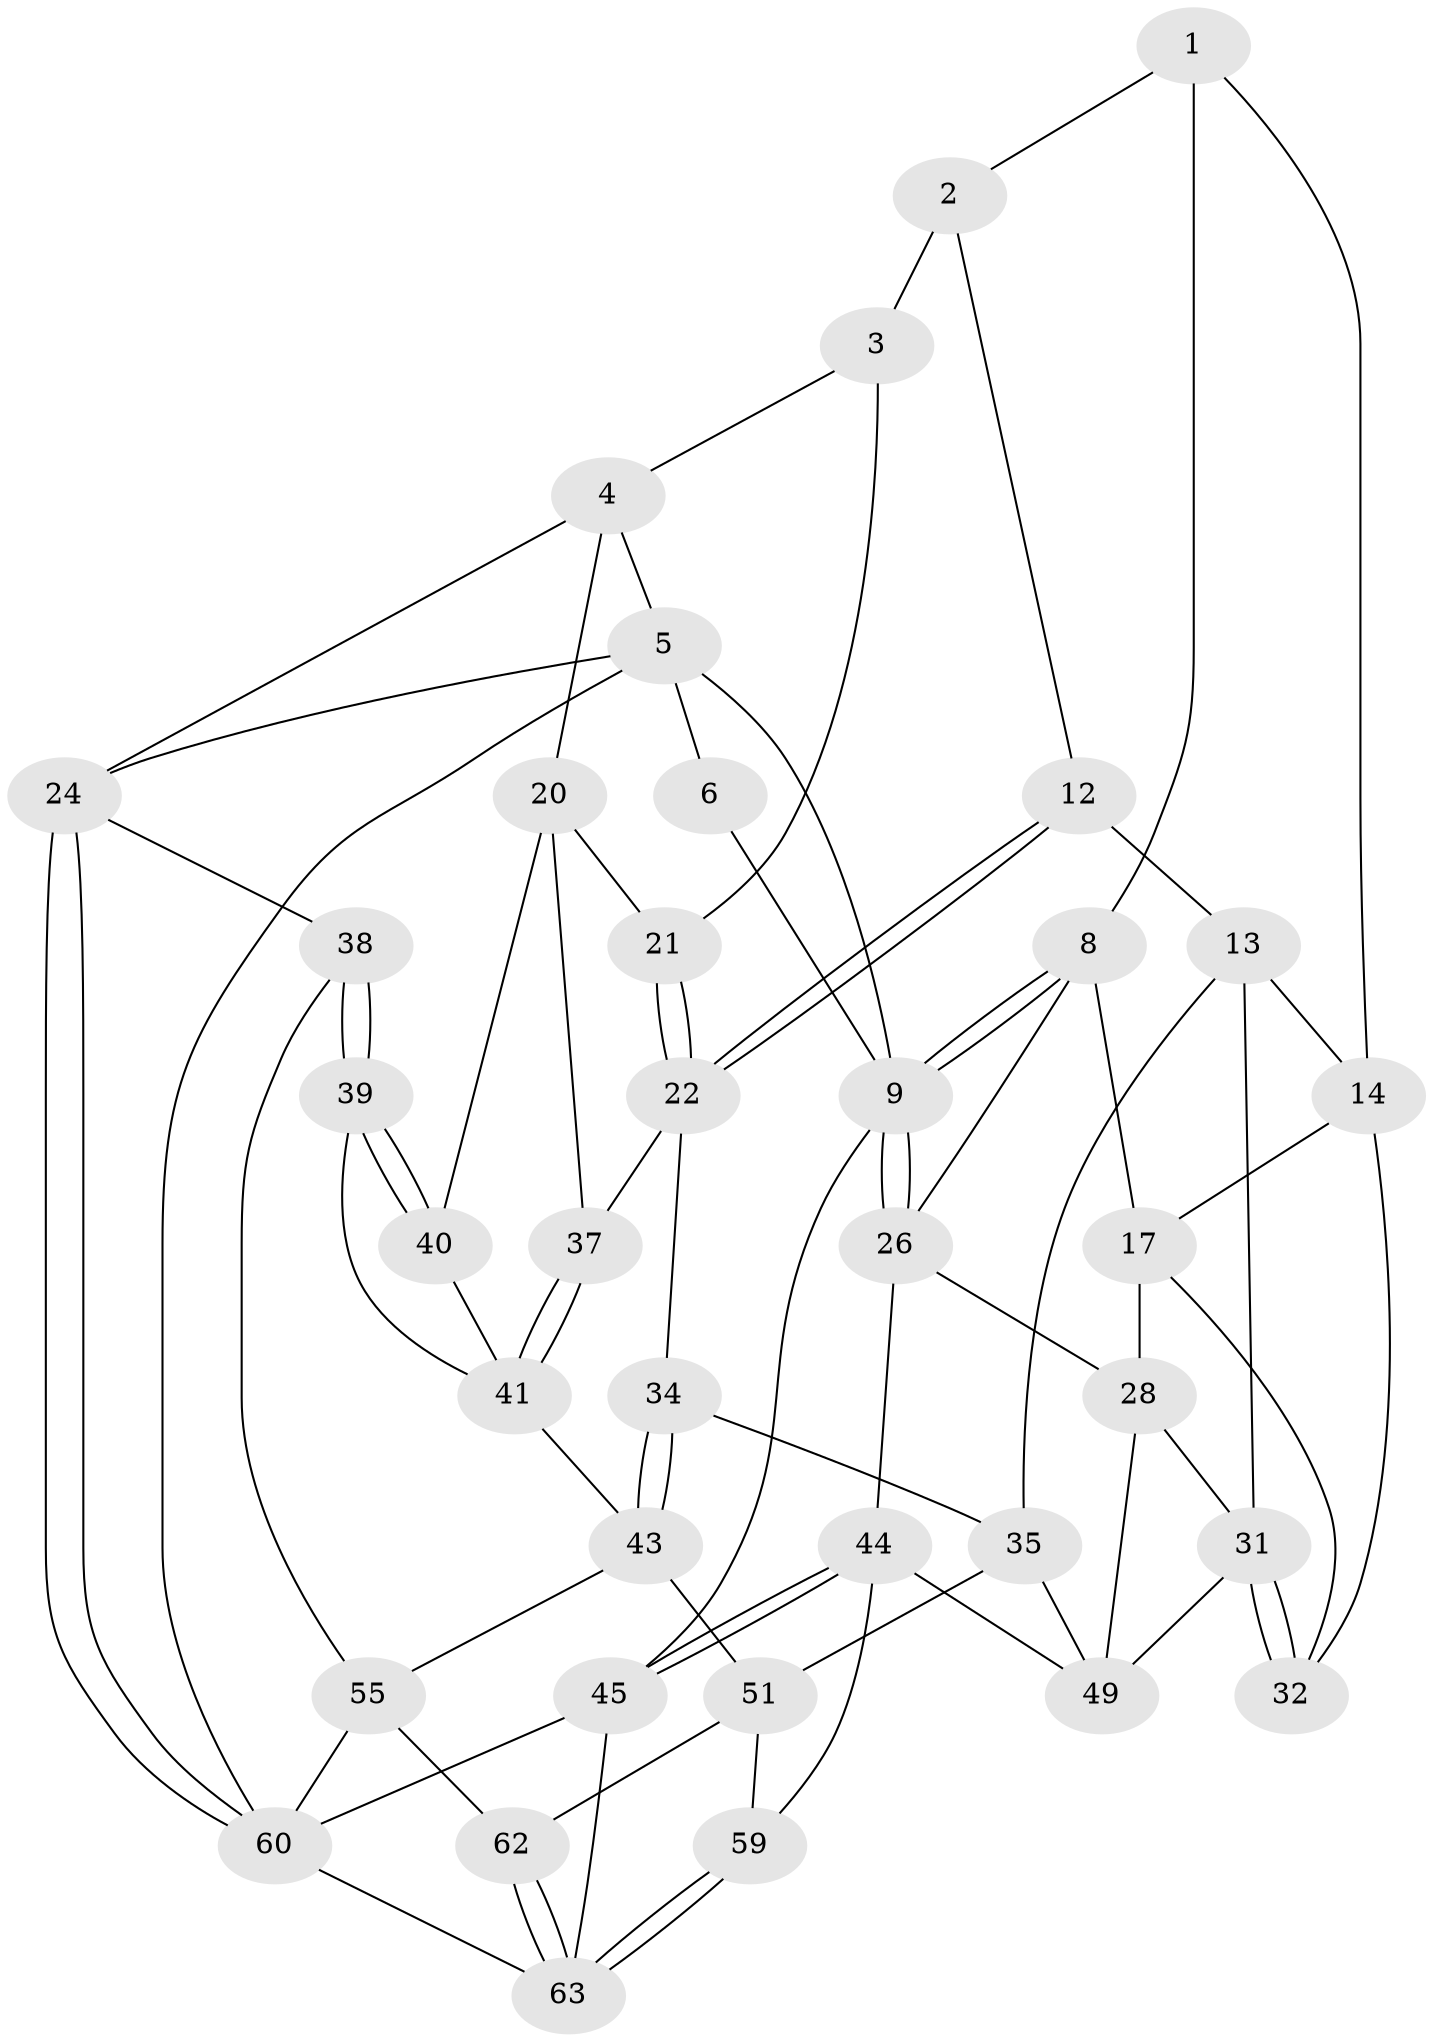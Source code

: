 // Generated by graph-tools (version 1.1) at 2025/24/03/03/25 07:24:37]
// undirected, 37 vertices, 81 edges
graph export_dot {
graph [start="1"]
  node [color=gray90,style=filled];
  1 [pos="+0.3455227502097723+0.028285637563863285",super="+7"];
  2 [pos="+0.4180875601330101+0.08589694094668959",super="+11"];
  3 [pos="+0.6640629015156966+0.12264183662300328",super="+15"];
  4 [pos="+0.9971861712389656+0",super="+19"];
  5 [pos="+1+0",super="+23"];
  6 [pos="+0.3014682709931347+0"];
  8 [pos="+0.20277989433943336+0.20630718887171368",super="+18"];
  9 [pos="+0+0.11081505509847578",super="+10"];
  12 [pos="+0.45575484440034136+0.26827111862017616"];
  13 [pos="+0.4089863373667103+0.32080974907927257",super="+30"];
  14 [pos="+0.33642627825277077+0.29622112112364285",super="+16"];
  17 [pos="+0.1776819237806889+0.3098119696482515",super="+27"];
  20 [pos="+0.82625241682567+0.30048141406968376",super="+36"];
  21 [pos="+0.6279615723774773+0.2655036432069496"];
  22 [pos="+0.6028053208485746+0.3312630525358372",super="+33"];
  24 [pos="+1+0.512625402969995",super="+25"];
  26 [pos="+0+0.2248137787732526",super="+29"];
  28 [pos="+0.0008704654071646173+0.5105466262932982",super="+47"];
  31 [pos="+0.29685743821137905+0.45538924981478307",super="+46"];
  32 [pos="+0.28598322768017775+0.44129565195600473"];
  34 [pos="+0.5010427649971168+0.4406707792668892"];
  35 [pos="+0.48750955939330765+0.44228854970288534",super="+48"];
  37 [pos="+0.636708835167845+0.39888817785226044"];
  38 [pos="+0.9550754570102747+0.5605573255444601",super="+54"];
  39 [pos="+0.8051002942561754+0.4988991316409304",super="+52"];
  40 [pos="+0.7974654512729007+0.49197052127993796"];
  41 [pos="+0.6788834158835731+0.473956802152843",super="+42"];
  43 [pos="+0.6109989777007728+0.6047945712574851",super="+50"];
  44 [pos="+0+0.6997109181157222",super="+57"];
  45 [pos="+0+1"];
  49 [pos="+0.34623118681217757+0.6029483927117564",super="+53"];
  51 [pos="+0.45845192891027314+0.6568303780145938",super="+58"];
  55 [pos="+0.7863191059268331+0.9449101400033993",super="+56"];
  59 [pos="+0.2268260257150584+0.8526712770002197"];
  60 [pos="+1+1",super="+61"];
  62 [pos="+0.5130506911968943+0.838197126267838"];
  63 [pos="+0.28720223848838283+0.9886279061120535",super="+64"];
  1 -- 2;
  1 -- 8;
  1 -- 14;
  2 -- 3 [weight=2];
  2 -- 12;
  3 -- 4;
  3 -- 21;
  4 -- 5;
  4 -- 20;
  4 -- 24;
  5 -- 6;
  5 -- 24;
  5 -- 60;
  5 -- 9;
  6 -- 9;
  8 -- 9;
  8 -- 9;
  8 -- 17;
  8 -- 26;
  9 -- 26;
  9 -- 26;
  9 -- 45;
  12 -- 13;
  12 -- 22;
  12 -- 22;
  13 -- 14;
  13 -- 35;
  13 -- 31;
  14 -- 32;
  14 -- 17;
  17 -- 32;
  17 -- 28;
  20 -- 21;
  20 -- 40;
  20 -- 37;
  21 -- 22;
  21 -- 22;
  22 -- 34;
  22 -- 37;
  24 -- 60;
  24 -- 60;
  24 -- 38;
  26 -- 28;
  26 -- 44;
  28 -- 49;
  28 -- 31;
  31 -- 32;
  31 -- 32;
  31 -- 49;
  34 -- 35;
  34 -- 43;
  34 -- 43;
  35 -- 49;
  35 -- 51;
  37 -- 41;
  37 -- 41;
  38 -- 39 [weight=2];
  38 -- 39;
  38 -- 55;
  39 -- 40;
  39 -- 40;
  39 -- 41;
  40 -- 41;
  41 -- 43;
  43 -- 51;
  43 -- 55;
  44 -- 45;
  44 -- 45;
  44 -- 59;
  44 -- 49;
  45 -- 60;
  45 -- 63;
  51 -- 59;
  51 -- 62;
  55 -- 62;
  55 -- 60;
  59 -- 63;
  59 -- 63;
  60 -- 63;
  62 -- 63;
  62 -- 63;
}
